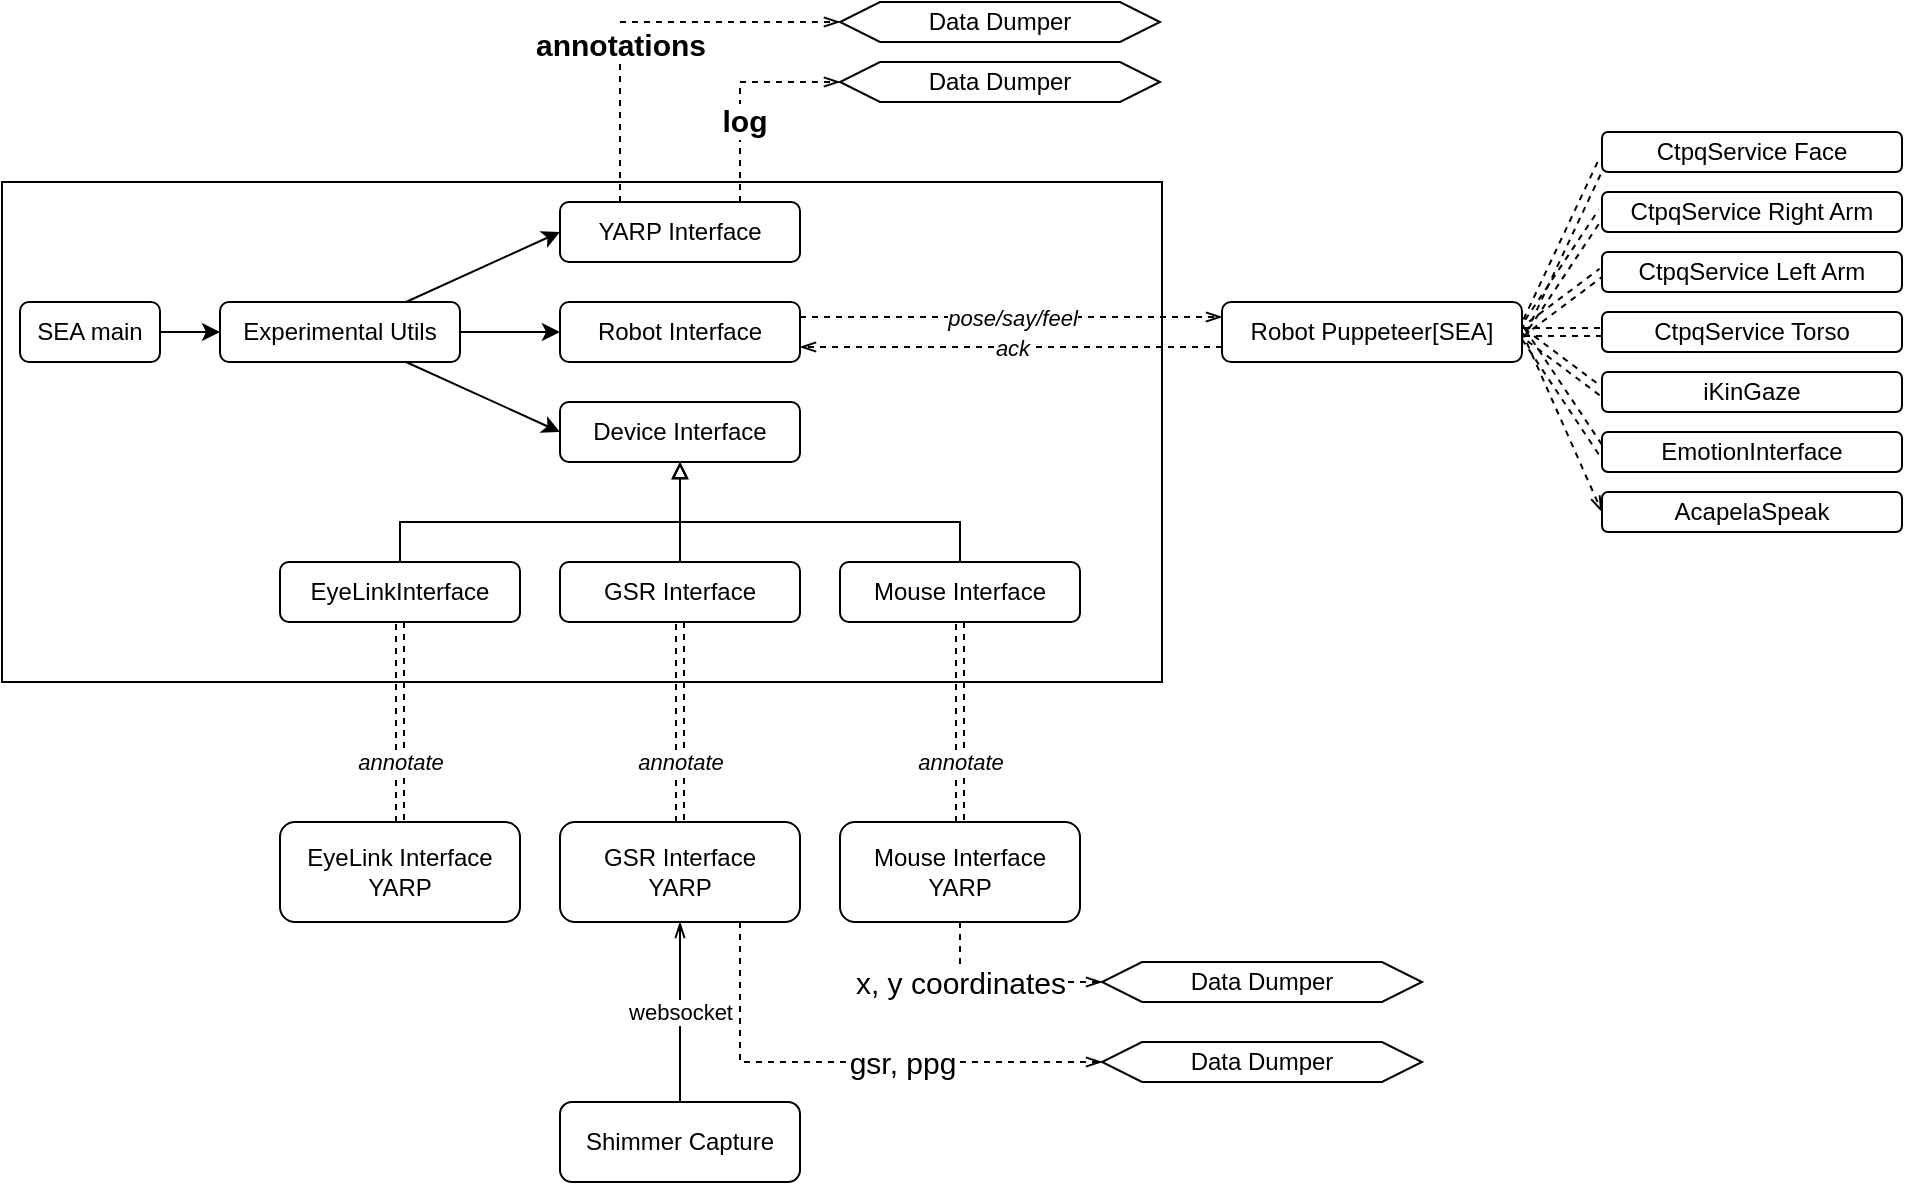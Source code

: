 <mxfile version="14.4.3" type="device"><diagram id="TFpgGwOPl15sZP5MCvAj" name="Page-1"><mxGraphModel dx="1240" dy="729" grid="1" gridSize="10" guides="1" tooltips="1" connect="1" arrows="1" fold="1" page="1" pageScale="1" pageWidth="850" pageHeight="1100" math="0" shadow="0"><root><mxCell id="0"/><mxCell id="1" parent="0"/><mxCell id="R8-c1N1IdqC1oydheqHl-61" value="" style="rounded=0;whiteSpace=wrap;html=1;fontSize=15;" vertex="1" parent="1"><mxGeometry x="80" y="170" width="580" height="250" as="geometry"/></mxCell><mxCell id="R8-c1N1IdqC1oydheqHl-11" style="edgeStyle=none;rounded=0;orthogonalLoop=1;jettySize=auto;html=1;" edge="1" parent="1" source="R8-c1N1IdqC1oydheqHl-1" target="R8-c1N1IdqC1oydheqHl-3"><mxGeometry relative="1" as="geometry"/></mxCell><mxCell id="R8-c1N1IdqC1oydheqHl-1" value="SEA main" style="rounded=1;whiteSpace=wrap;html=1;" vertex="1" parent="1"><mxGeometry x="89" y="230" width="70" height="30" as="geometry"/></mxCell><mxCell id="R8-c1N1IdqC1oydheqHl-8" style="rounded=0;orthogonalLoop=1;jettySize=auto;html=1;entryX=0;entryY=0.5;entryDx=0;entryDy=0;" edge="1" parent="1" source="R8-c1N1IdqC1oydheqHl-3" target="R8-c1N1IdqC1oydheqHl-5"><mxGeometry relative="1" as="geometry"/></mxCell><mxCell id="R8-c1N1IdqC1oydheqHl-9" style="edgeStyle=none;rounded=0;orthogonalLoop=1;jettySize=auto;html=1;" edge="1" parent="1" source="R8-c1N1IdqC1oydheqHl-3" target="R8-c1N1IdqC1oydheqHl-6"><mxGeometry relative="1" as="geometry"/></mxCell><mxCell id="R8-c1N1IdqC1oydheqHl-10" style="edgeStyle=none;rounded=0;orthogonalLoop=1;jettySize=auto;html=1;entryX=0;entryY=0.5;entryDx=0;entryDy=0;" edge="1" parent="1" source="R8-c1N1IdqC1oydheqHl-3" target="R8-c1N1IdqC1oydheqHl-7"><mxGeometry relative="1" as="geometry"/></mxCell><mxCell id="R8-c1N1IdqC1oydheqHl-3" value="Experimental Utils" style="rounded=1;whiteSpace=wrap;html=1;" vertex="1" parent="1"><mxGeometry x="189" y="230" width="120" height="30" as="geometry"/></mxCell><mxCell id="R8-c1N1IdqC1oydheqHl-52" style="edgeStyle=orthogonalEdgeStyle;rounded=0;orthogonalLoop=1;jettySize=auto;html=1;exitX=0.75;exitY=0;exitDx=0;exitDy=0;entryX=0;entryY=0.5;entryDx=0;entryDy=0;endArrow=openThin;endFill=0;dashed=1;" edge="1" parent="1" source="R8-c1N1IdqC1oydheqHl-5" target="R8-c1N1IdqC1oydheqHl-50"><mxGeometry relative="1" as="geometry"/></mxCell><mxCell id="R8-c1N1IdqC1oydheqHl-54" value="log" style="edgeLabel;html=1;align=center;verticalAlign=middle;resizable=0;points=[];fontSize=15;fontStyle=1" vertex="1" connectable="0" parent="R8-c1N1IdqC1oydheqHl-52"><mxGeometry x="-0.255" y="-2" relative="1" as="geometry"><mxPoint as="offset"/></mxGeometry></mxCell><mxCell id="R8-c1N1IdqC1oydheqHl-53" style="edgeStyle=orthogonalEdgeStyle;rounded=0;orthogonalLoop=1;jettySize=auto;html=1;exitX=0.25;exitY=0;exitDx=0;exitDy=0;entryX=0;entryY=0.5;entryDx=0;entryDy=0;endArrow=openThin;endFill=0;dashed=1;" edge="1" parent="1" source="R8-c1N1IdqC1oydheqHl-5" target="R8-c1N1IdqC1oydheqHl-51"><mxGeometry relative="1" as="geometry"/></mxCell><mxCell id="R8-c1N1IdqC1oydheqHl-55" value="annotations" style="edgeLabel;html=1;align=center;verticalAlign=middle;resizable=0;points=[];fontSize=15;fontStyle=1" vertex="1" connectable="0" parent="R8-c1N1IdqC1oydheqHl-53"><mxGeometry x="-0.21" relative="1" as="geometry"><mxPoint as="offset"/></mxGeometry></mxCell><mxCell id="R8-c1N1IdqC1oydheqHl-5" value="YARP Interface" style="rounded=1;whiteSpace=wrap;html=1;" vertex="1" parent="1"><mxGeometry x="359" y="180" width="120" height="30" as="geometry"/></mxCell><mxCell id="R8-c1N1IdqC1oydheqHl-30" value="&lt;i&gt;pose/say/feel&lt;/i&gt;" style="edgeStyle=orthogonalEdgeStyle;rounded=0;orthogonalLoop=1;jettySize=auto;html=1;exitX=1;exitY=0.25;exitDx=0;exitDy=0;entryX=0;entryY=0.25;entryDx=0;entryDy=0;endArrow=openThin;endFill=0;dashed=1;" edge="1" parent="1" source="R8-c1N1IdqC1oydheqHl-6" target="R8-c1N1IdqC1oydheqHl-20"><mxGeometry relative="1" as="geometry"/></mxCell><mxCell id="R8-c1N1IdqC1oydheqHl-6" value="Robot Interface" style="rounded=1;whiteSpace=wrap;html=1;" vertex="1" parent="1"><mxGeometry x="359" y="230" width="120" height="30" as="geometry"/></mxCell><mxCell id="R8-c1N1IdqC1oydheqHl-7" value="Device Interface" style="rounded=1;whiteSpace=wrap;html=1;" vertex="1" parent="1"><mxGeometry x="359" y="280" width="120" height="30" as="geometry"/></mxCell><mxCell id="R8-c1N1IdqC1oydheqHl-15" style="rounded=0;orthogonalLoop=1;jettySize=auto;html=1;entryX=0.5;entryY=1;entryDx=0;entryDy=0;edgeStyle=orthogonalEdgeStyle;endArrow=block;endFill=0;" edge="1" parent="1" source="R8-c1N1IdqC1oydheqHl-12" target="R8-c1N1IdqC1oydheqHl-7"><mxGeometry relative="1" as="geometry"><Array as="points"><mxPoint x="279" y="340"/><mxPoint x="419" y="340"/></Array></mxGeometry></mxCell><mxCell id="R8-c1N1IdqC1oydheqHl-38" value="annotate" style="edgeStyle=orthogonalEdgeStyle;rounded=0;orthogonalLoop=1;jettySize=auto;html=1;dashed=1;endArrow=openThin;endFill=0;fontStyle=2;shape=link;" edge="1" parent="1" source="R8-c1N1IdqC1oydheqHl-12" target="R8-c1N1IdqC1oydheqHl-35"><mxGeometry x="0.4" relative="1" as="geometry"><mxPoint as="offset"/></mxGeometry></mxCell><mxCell id="R8-c1N1IdqC1oydheqHl-12" value="EyeLinkInterface" style="rounded=1;whiteSpace=wrap;html=1;" vertex="1" parent="1"><mxGeometry x="219" y="360" width="120" height="30" as="geometry"/></mxCell><mxCell id="R8-c1N1IdqC1oydheqHl-16" style="edgeStyle=orthogonalEdgeStyle;rounded=0;orthogonalLoop=1;jettySize=auto;html=1;endArrow=block;endFill=0;" edge="1" parent="1" source="R8-c1N1IdqC1oydheqHl-13" target="R8-c1N1IdqC1oydheqHl-7"><mxGeometry relative="1" as="geometry"/></mxCell><mxCell id="R8-c1N1IdqC1oydheqHl-37" value="annotate" style="edgeStyle=orthogonalEdgeStyle;rounded=0;orthogonalLoop=1;jettySize=auto;html=1;entryX=0.5;entryY=0;entryDx=0;entryDy=0;dashed=1;endArrow=openThin;endFill=0;fontStyle=2;shape=link;" edge="1" parent="1" source="R8-c1N1IdqC1oydheqHl-13" target="R8-c1N1IdqC1oydheqHl-34"><mxGeometry x="0.4" relative="1" as="geometry"><mxPoint as="offset"/></mxGeometry></mxCell><mxCell id="R8-c1N1IdqC1oydheqHl-13" value="GSR Interface" style="rounded=1;whiteSpace=wrap;html=1;" vertex="1" parent="1"><mxGeometry x="359" y="360" width="120" height="30" as="geometry"/></mxCell><mxCell id="R8-c1N1IdqC1oydheqHl-17" style="edgeStyle=orthogonalEdgeStyle;rounded=0;orthogonalLoop=1;jettySize=auto;html=1;endArrow=block;endFill=0;" edge="1" parent="1" source="R8-c1N1IdqC1oydheqHl-14" target="R8-c1N1IdqC1oydheqHl-7"><mxGeometry relative="1" as="geometry"><Array as="points"><mxPoint x="559" y="340"/><mxPoint x="419" y="340"/></Array></mxGeometry></mxCell><mxCell id="R8-c1N1IdqC1oydheqHl-36" value="&lt;i&gt;annotate&lt;/i&gt;" style="edgeStyle=orthogonalEdgeStyle;rounded=0;orthogonalLoop=1;jettySize=auto;html=1;entryX=0.5;entryY=0;entryDx=0;entryDy=0;dashed=1;endArrow=openThin;endFill=0;shape=link;" edge="1" parent="1" source="R8-c1N1IdqC1oydheqHl-14" target="R8-c1N1IdqC1oydheqHl-33"><mxGeometry x="0.4" relative="1" as="geometry"><Array as="points"><mxPoint x="559" y="450"/><mxPoint x="559" y="450"/></Array><mxPoint as="offset"/></mxGeometry></mxCell><mxCell id="R8-c1N1IdqC1oydheqHl-14" value="Mouse Interface" style="rounded=1;whiteSpace=wrap;html=1;" vertex="1" parent="1"><mxGeometry x="499" y="360" width="120" height="30" as="geometry"/></mxCell><mxCell id="R8-c1N1IdqC1oydheqHl-31" value="ack" style="edgeStyle=orthogonalEdgeStyle;rounded=0;orthogonalLoop=1;jettySize=auto;html=1;exitX=0;exitY=0.75;exitDx=0;exitDy=0;entryX=1;entryY=0.75;entryDx=0;entryDy=0;dashed=1;endArrow=openThin;endFill=0;fontStyle=2" edge="1" parent="1" source="R8-c1N1IdqC1oydheqHl-20" target="R8-c1N1IdqC1oydheqHl-6"><mxGeometry relative="1" as="geometry"/></mxCell><mxCell id="R8-c1N1IdqC1oydheqHl-39" style="rounded=0;orthogonalLoop=1;jettySize=auto;html=1;exitX=1;exitY=0.5;exitDx=0;exitDy=0;entryX=0;entryY=0.75;entryDx=0;entryDy=0;dashed=1;endArrow=openThin;endFill=0;shape=link;" edge="1" parent="1" source="R8-c1N1IdqC1oydheqHl-20" target="R8-c1N1IdqC1oydheqHl-22"><mxGeometry relative="1" as="geometry"/></mxCell><mxCell id="R8-c1N1IdqC1oydheqHl-41" style="edgeStyle=none;rounded=0;orthogonalLoop=1;jettySize=auto;html=1;exitX=1;exitY=0.5;exitDx=0;exitDy=0;entryX=0;entryY=0.5;entryDx=0;entryDy=0;dashed=1;endArrow=openThin;endFill=0;shape=link;" edge="1" parent="1" source="R8-c1N1IdqC1oydheqHl-20" target="R8-c1N1IdqC1oydheqHl-24"><mxGeometry relative="1" as="geometry"/></mxCell><mxCell id="R8-c1N1IdqC1oydheqHl-42" style="edgeStyle=none;rounded=0;orthogonalLoop=1;jettySize=auto;html=1;exitX=1;exitY=0.5;exitDx=0;exitDy=0;entryX=0;entryY=0.5;entryDx=0;entryDy=0;dashed=1;endArrow=openThin;endFill=0;shape=link;" edge="1" parent="1" source="R8-c1N1IdqC1oydheqHl-20" target="R8-c1N1IdqC1oydheqHl-25"><mxGeometry relative="1" as="geometry"/></mxCell><mxCell id="R8-c1N1IdqC1oydheqHl-43" style="edgeStyle=none;rounded=0;orthogonalLoop=1;jettySize=auto;html=1;exitX=1;exitY=0.5;exitDx=0;exitDy=0;entryX=0;entryY=0.5;entryDx=0;entryDy=0;dashed=1;endArrow=openThin;endFill=0;shape=link;" edge="1" parent="1" source="R8-c1N1IdqC1oydheqHl-20" target="R8-c1N1IdqC1oydheqHl-26"><mxGeometry relative="1" as="geometry"/></mxCell><mxCell id="R8-c1N1IdqC1oydheqHl-44" style="edgeStyle=none;rounded=0;orthogonalLoop=1;jettySize=auto;html=1;exitX=1;exitY=0.5;exitDx=0;exitDy=0;entryX=0;entryY=0.5;entryDx=0;entryDy=0;dashed=1;endArrow=openThin;endFill=0;shape=link;" edge="1" parent="1" source="R8-c1N1IdqC1oydheqHl-20" target="R8-c1N1IdqC1oydheqHl-27"><mxGeometry relative="1" as="geometry"/></mxCell><mxCell id="R8-c1N1IdqC1oydheqHl-45" style="edgeStyle=none;rounded=0;orthogonalLoop=1;jettySize=auto;html=1;exitX=1;exitY=0.5;exitDx=0;exitDy=0;entryX=0;entryY=0.5;entryDx=0;entryDy=0;dashed=1;endArrow=openThin;endFill=0;shape=link;" edge="1" parent="1" source="R8-c1N1IdqC1oydheqHl-20" target="R8-c1N1IdqC1oydheqHl-28"><mxGeometry relative="1" as="geometry"/></mxCell><mxCell id="R8-c1N1IdqC1oydheqHl-46" style="edgeStyle=none;rounded=0;orthogonalLoop=1;jettySize=auto;html=1;exitX=1;exitY=0.5;exitDx=0;exitDy=0;entryX=0;entryY=0.5;entryDx=0;entryDy=0;dashed=1;endArrow=openThin;endFill=0;" edge="1" parent="1" source="R8-c1N1IdqC1oydheqHl-20" target="R8-c1N1IdqC1oydheqHl-29"><mxGeometry relative="1" as="geometry"/></mxCell><mxCell id="R8-c1N1IdqC1oydheqHl-20" value="Robot Puppeteer[SEA]" style="rounded=1;whiteSpace=wrap;html=1;" vertex="1" parent="1"><mxGeometry x="690" y="230" width="150" height="30" as="geometry"/></mxCell><mxCell id="R8-c1N1IdqC1oydheqHl-22" value="CtpqService Face" style="rounded=1;whiteSpace=wrap;html=1;" vertex="1" parent="1"><mxGeometry x="880" y="145" width="150" height="20" as="geometry"/></mxCell><mxCell id="R8-c1N1IdqC1oydheqHl-24" value="CtpqService Right Arm" style="rounded=1;whiteSpace=wrap;html=1;" vertex="1" parent="1"><mxGeometry x="880" y="175" width="150" height="20" as="geometry"/></mxCell><mxCell id="R8-c1N1IdqC1oydheqHl-25" value="CtpqService Left Arm" style="rounded=1;whiteSpace=wrap;html=1;" vertex="1" parent="1"><mxGeometry x="880" y="205" width="150" height="20" as="geometry"/></mxCell><mxCell id="R8-c1N1IdqC1oydheqHl-26" value="CtpqService Torso" style="rounded=1;whiteSpace=wrap;html=1;" vertex="1" parent="1"><mxGeometry x="880" y="235" width="150" height="20" as="geometry"/></mxCell><mxCell id="R8-c1N1IdqC1oydheqHl-27" value="iKinGaze" style="rounded=1;whiteSpace=wrap;html=1;" vertex="1" parent="1"><mxGeometry x="880" y="265" width="150" height="20" as="geometry"/></mxCell><mxCell id="R8-c1N1IdqC1oydheqHl-28" value="EmotionInterface" style="rounded=1;whiteSpace=wrap;html=1;" vertex="1" parent="1"><mxGeometry x="880" y="295" width="150" height="20" as="geometry"/></mxCell><mxCell id="R8-c1N1IdqC1oydheqHl-29" value="AcapelaSpeak" style="rounded=1;whiteSpace=wrap;html=1;" vertex="1" parent="1"><mxGeometry x="880" y="325" width="150" height="20" as="geometry"/></mxCell><mxCell id="R8-c1N1IdqC1oydheqHl-57" value="x, y coordinates" style="edgeStyle=orthogonalEdgeStyle;rounded=0;orthogonalLoop=1;jettySize=auto;html=1;exitX=0.5;exitY=1;exitDx=0;exitDy=0;entryX=0;entryY=0.5;entryDx=0;entryDy=0;endArrow=openThin;endFill=0;fontSize=15;dashed=1;" edge="1" parent="1" source="R8-c1N1IdqC1oydheqHl-33" target="R8-c1N1IdqC1oydheqHl-56"><mxGeometry x="-0.406" relative="1" as="geometry"><mxPoint as="offset"/></mxGeometry></mxCell><mxCell id="R8-c1N1IdqC1oydheqHl-33" value="Mouse Interface YARP" style="rounded=1;whiteSpace=wrap;html=1;" vertex="1" parent="1"><mxGeometry x="499" y="490" width="120" height="50" as="geometry"/></mxCell><mxCell id="R8-c1N1IdqC1oydheqHl-59" value="gsr, ppg" style="edgeStyle=orthogonalEdgeStyle;rounded=0;orthogonalLoop=1;jettySize=auto;html=1;exitX=0.75;exitY=1;exitDx=0;exitDy=0;entryX=0;entryY=0.5;entryDx=0;entryDy=0;endArrow=openThin;endFill=0;fontSize=15;dashed=1;" edge="1" parent="1" source="R8-c1N1IdqC1oydheqHl-34" target="R8-c1N1IdqC1oydheqHl-58"><mxGeometry x="0.203" relative="1" as="geometry"><mxPoint as="offset"/></mxGeometry></mxCell><mxCell id="R8-c1N1IdqC1oydheqHl-34" value="GSR Interface&lt;br&gt;YARP" style="rounded=1;whiteSpace=wrap;html=1;" vertex="1" parent="1"><mxGeometry x="359" y="490" width="120" height="50" as="geometry"/></mxCell><mxCell id="R8-c1N1IdqC1oydheqHl-35" value="EyeLink Interface&lt;br&gt;YARP" style="rounded=1;whiteSpace=wrap;html=1;" vertex="1" parent="1"><mxGeometry x="219" y="490" width="120" height="50" as="geometry"/></mxCell><mxCell id="R8-c1N1IdqC1oydheqHl-48" value="websocket" style="edgeStyle=none;rounded=0;orthogonalLoop=1;jettySize=auto;html=1;entryX=0.5;entryY=1;entryDx=0;entryDy=0;endArrow=openThin;endFill=0;" edge="1" parent="1" source="R8-c1N1IdqC1oydheqHl-47" target="R8-c1N1IdqC1oydheqHl-34"><mxGeometry relative="1" as="geometry"/></mxCell><mxCell id="R8-c1N1IdqC1oydheqHl-47" value="Shimmer Capture" style="rounded=1;whiteSpace=wrap;html=1;" vertex="1" parent="1"><mxGeometry x="359" y="630" width="120" height="40" as="geometry"/></mxCell><mxCell id="R8-c1N1IdqC1oydheqHl-50" value="Data Dumper" style="shape=hexagon;perimeter=hexagonPerimeter2;whiteSpace=wrap;html=1;fixedSize=1;" vertex="1" parent="1"><mxGeometry x="499" y="110" width="160" height="20" as="geometry"/></mxCell><mxCell id="R8-c1N1IdqC1oydheqHl-51" value="Data Dumper" style="shape=hexagon;perimeter=hexagonPerimeter2;whiteSpace=wrap;html=1;fixedSize=1;" vertex="1" parent="1"><mxGeometry x="499" y="80" width="160" height="20" as="geometry"/></mxCell><mxCell id="R8-c1N1IdqC1oydheqHl-56" value="Data Dumper" style="shape=hexagon;perimeter=hexagonPerimeter2;whiteSpace=wrap;html=1;fixedSize=1;" vertex="1" parent="1"><mxGeometry x="630" y="560" width="160" height="20" as="geometry"/></mxCell><mxCell id="R8-c1N1IdqC1oydheqHl-58" value="Data Dumper" style="shape=hexagon;perimeter=hexagonPerimeter2;whiteSpace=wrap;html=1;fixedSize=1;" vertex="1" parent="1"><mxGeometry x="630" y="600" width="160" height="20" as="geometry"/></mxCell></root></mxGraphModel></diagram></mxfile>